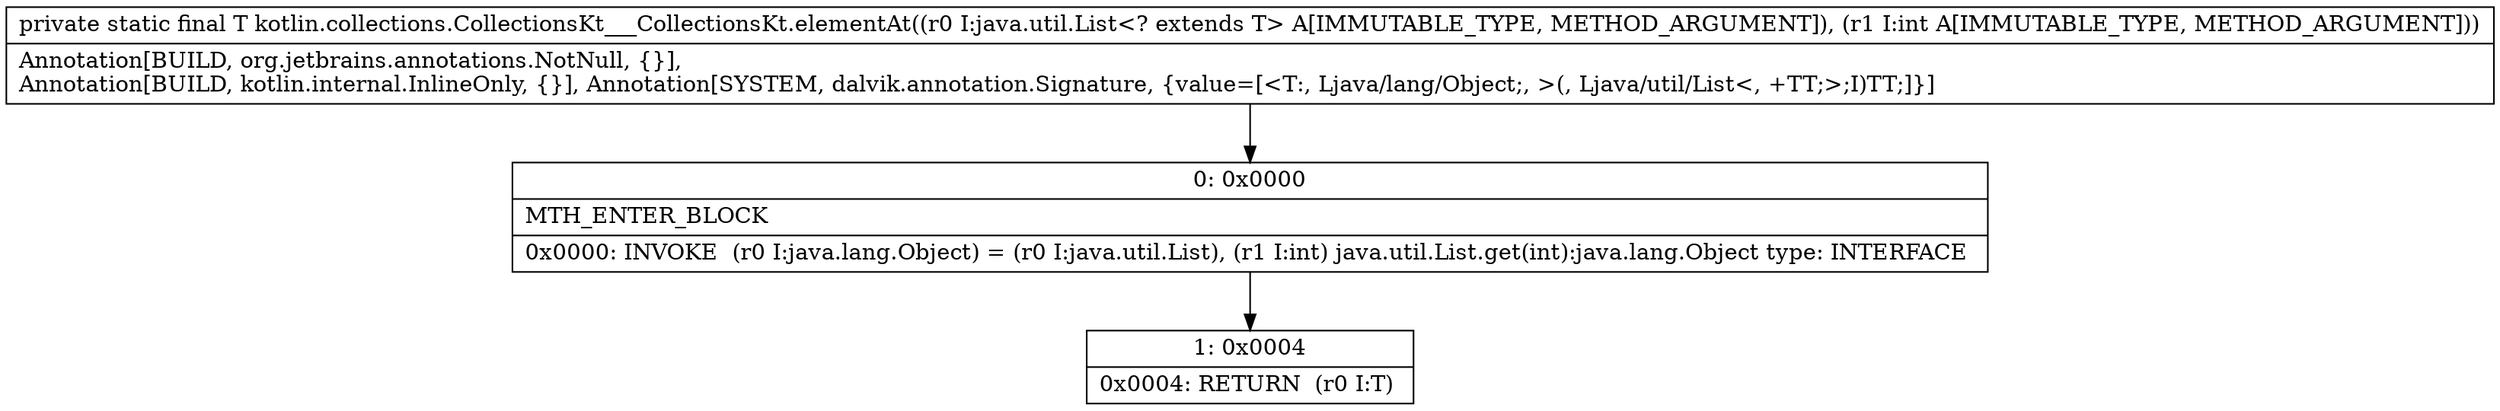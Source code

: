 digraph "CFG forkotlin.collections.CollectionsKt___CollectionsKt.elementAt(Ljava\/util\/List;I)Ljava\/lang\/Object;" {
Node_0 [shape=record,label="{0\:\ 0x0000|MTH_ENTER_BLOCK\l|0x0000: INVOKE  (r0 I:java.lang.Object) = (r0 I:java.util.List), (r1 I:int) java.util.List.get(int):java.lang.Object type: INTERFACE \l}"];
Node_1 [shape=record,label="{1\:\ 0x0004|0x0004: RETURN  (r0 I:T) \l}"];
MethodNode[shape=record,label="{private static final T kotlin.collections.CollectionsKt___CollectionsKt.elementAt((r0 I:java.util.List\<? extends T\> A[IMMUTABLE_TYPE, METHOD_ARGUMENT]), (r1 I:int A[IMMUTABLE_TYPE, METHOD_ARGUMENT]))  | Annotation[BUILD, org.jetbrains.annotations.NotNull, \{\}], \lAnnotation[BUILD, kotlin.internal.InlineOnly, \{\}], Annotation[SYSTEM, dalvik.annotation.Signature, \{value=[\<T:, Ljava\/lang\/Object;, \>(, Ljava\/util\/List\<, +TT;\>;I)TT;]\}]\l}"];
MethodNode -> Node_0;
Node_0 -> Node_1;
}

